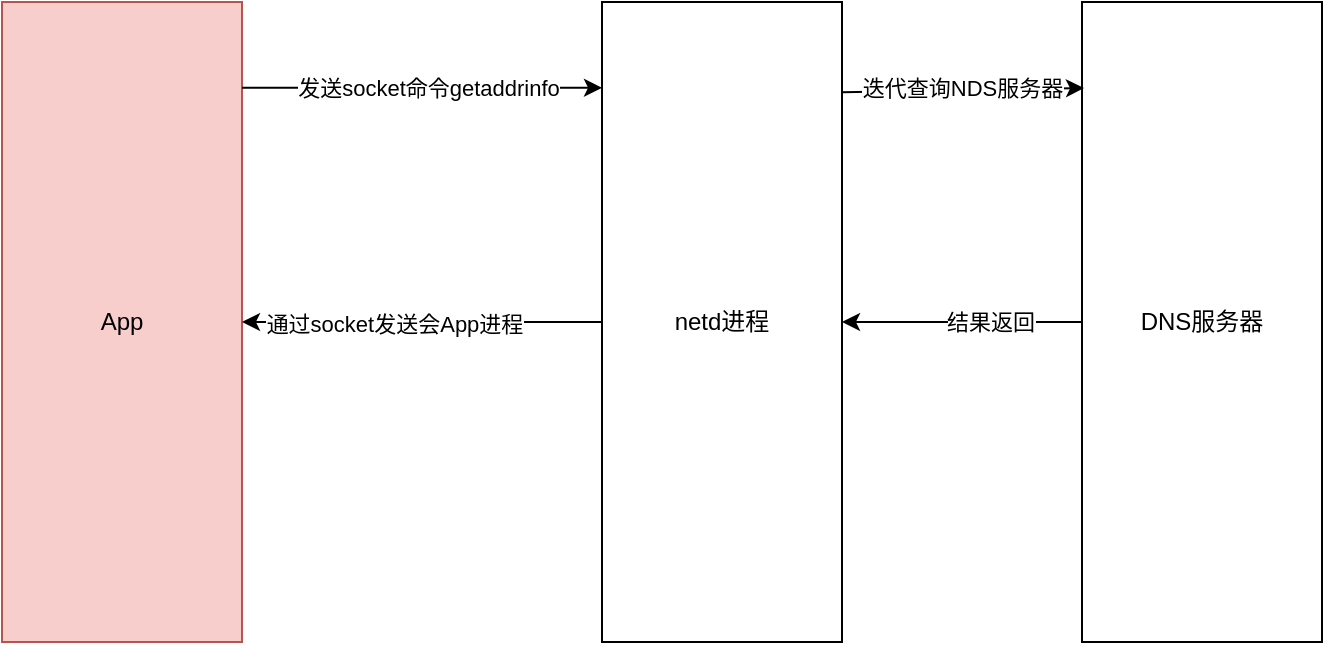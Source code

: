 <mxfile version="13.10.2" type="device"><diagram id="7iWAUqPdpAdCi8xHhLpG" name="Page-1"><mxGraphModel dx="946" dy="573" grid="1" gridSize="10" guides="1" tooltips="1" connect="1" arrows="1" fold="1" page="1" pageScale="1" pageWidth="827" pageHeight="1169" math="0" shadow="0"><root><mxCell id="0"/><mxCell id="1" parent="0"/><mxCell id="pbU9YDn0QsinssK-TN2a-1" value="App" style="rounded=0;whiteSpace=wrap;html=1;fillColor=#f8cecc;strokeColor=#b85450;" vertex="1" parent="1"><mxGeometry x="130" y="80" width="120" height="320" as="geometry"/></mxCell><mxCell id="pbU9YDn0QsinssK-TN2a-2" value="netd进程" style="rounded=0;whiteSpace=wrap;html=1;" vertex="1" parent="1"><mxGeometry x="430" y="80" width="120" height="320" as="geometry"/></mxCell><mxCell id="pbU9YDn0QsinssK-TN2a-3" value="" style="endArrow=classic;html=1;exitX=1;exitY=0.134;exitDx=0;exitDy=0;exitPerimeter=0;entryX=0;entryY=0.134;entryDx=0;entryDy=0;entryPerimeter=0;" edge="1" parent="1" source="pbU9YDn0QsinssK-TN2a-1" target="pbU9YDn0QsinssK-TN2a-2"><mxGeometry width="50" height="50" relative="1" as="geometry"><mxPoint x="390" y="320" as="sourcePoint"/><mxPoint x="440" y="270" as="targetPoint"/></mxGeometry></mxCell><mxCell id="pbU9YDn0QsinssK-TN2a-5" value="发送socket命令getaddrinfo" style="edgeLabel;html=1;align=center;verticalAlign=middle;resizable=0;points=[];" vertex="1" connectable="0" parent="pbU9YDn0QsinssK-TN2a-3"><mxGeometry x="0.033" relative="1" as="geometry"><mxPoint as="offset"/></mxGeometry></mxCell><mxCell id="pbU9YDn0QsinssK-TN2a-6" value="DNS服务器" style="rounded=0;whiteSpace=wrap;html=1;" vertex="1" parent="1"><mxGeometry x="670" y="80" width="120" height="320" as="geometry"/></mxCell><mxCell id="pbU9YDn0QsinssK-TN2a-7" value="" style="endArrow=classic;html=1;exitX=1;exitY=0.141;exitDx=0;exitDy=0;exitPerimeter=0;" edge="1" parent="1" source="pbU9YDn0QsinssK-TN2a-2"><mxGeometry width="50" height="50" relative="1" as="geometry"><mxPoint x="390" y="320" as="sourcePoint"/><mxPoint x="671" y="123" as="targetPoint"/></mxGeometry></mxCell><mxCell id="pbU9YDn0QsinssK-TN2a-8" value="迭代查询NDS服务器" style="edgeLabel;html=1;align=center;verticalAlign=middle;resizable=0;points=[];" vertex="1" connectable="0" parent="pbU9YDn0QsinssK-TN2a-7"><mxGeometry x="-0.272" y="2" relative="1" as="geometry"><mxPoint x="16.04" as="offset"/></mxGeometry></mxCell><mxCell id="pbU9YDn0QsinssK-TN2a-9" value="" style="endArrow=classic;html=1;exitX=0;exitY=0.5;exitDx=0;exitDy=0;entryX=1;entryY=0.5;entryDx=0;entryDy=0;" edge="1" parent="1" source="pbU9YDn0QsinssK-TN2a-6" target="pbU9YDn0QsinssK-TN2a-2"><mxGeometry width="50" height="50" relative="1" as="geometry"><mxPoint x="390" y="320" as="sourcePoint"/><mxPoint x="440" y="270" as="targetPoint"/></mxGeometry></mxCell><mxCell id="pbU9YDn0QsinssK-TN2a-10" value="结果返回" style="edgeLabel;html=1;align=center;verticalAlign=middle;resizable=0;points=[];" vertex="1" connectable="0" parent="pbU9YDn0QsinssK-TN2a-9"><mxGeometry x="-0.233" relative="1" as="geometry"><mxPoint as="offset"/></mxGeometry></mxCell><mxCell id="pbU9YDn0QsinssK-TN2a-11" value="" style="endArrow=classic;html=1;exitX=0;exitY=0.5;exitDx=0;exitDy=0;entryX=1;entryY=0.5;entryDx=0;entryDy=0;" edge="1" parent="1" source="pbU9YDn0QsinssK-TN2a-2" target="pbU9YDn0QsinssK-TN2a-1"><mxGeometry width="50" height="50" relative="1" as="geometry"><mxPoint x="390" y="320" as="sourcePoint"/><mxPoint x="440" y="270" as="targetPoint"/></mxGeometry></mxCell><mxCell id="pbU9YDn0QsinssK-TN2a-12" value="通过socket发送会App进程" style="edgeLabel;html=1;align=center;verticalAlign=middle;resizable=0;points=[];" vertex="1" connectable="0" parent="pbU9YDn0QsinssK-TN2a-11"><mxGeometry x="0.156" y="1" relative="1" as="geometry"><mxPoint as="offset"/></mxGeometry></mxCell></root></mxGraphModel></diagram></mxfile>